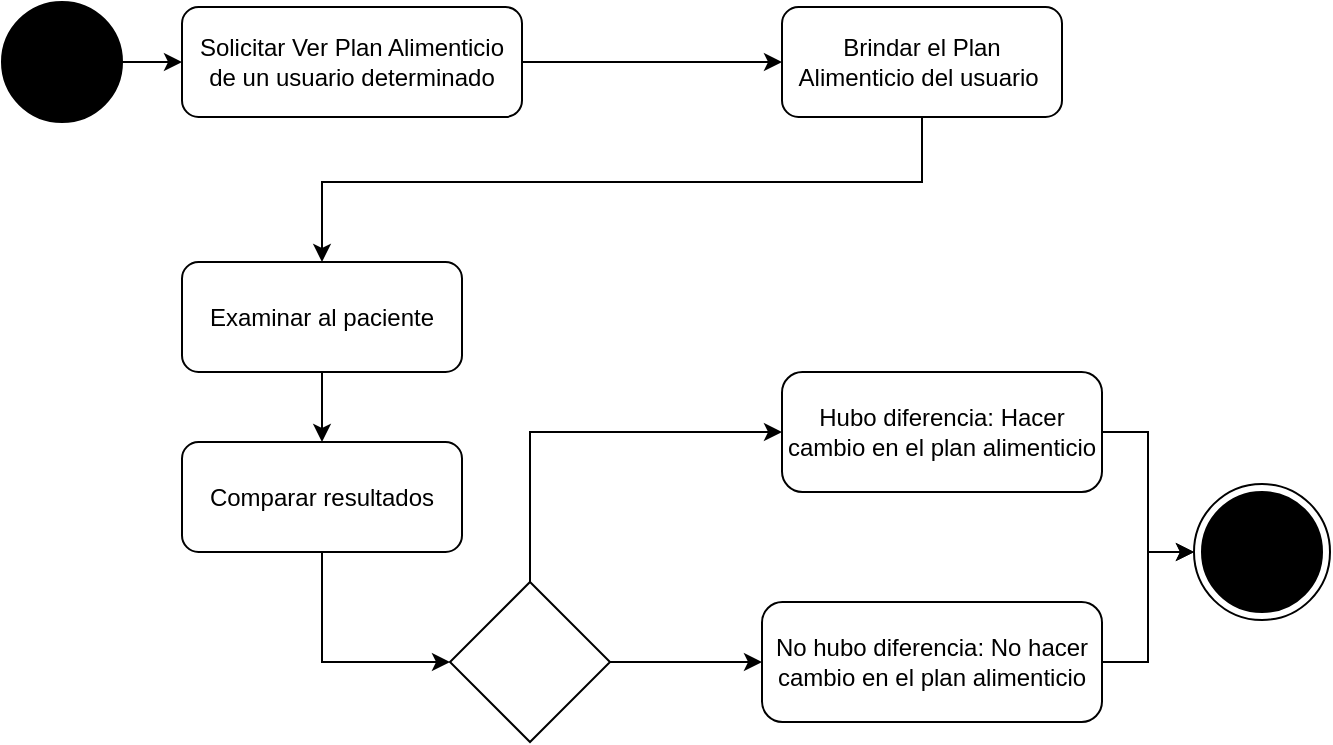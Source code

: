 <mxfile version="13.7.9" type="device"><diagram id="uO2o0IsOIzcnIkZ_IWPJ" name="Página-1"><mxGraphModel dx="723" dy="420" grid="1" gridSize="10" guides="1" tooltips="1" connect="1" arrows="1" fold="1" page="1" pageScale="1" pageWidth="827" pageHeight="1169" math="0" shadow="0"><root><mxCell id="0"/><mxCell id="1" parent="0"/><mxCell id="BSfdICw7tZGzUc7Lg-pI-4" style="edgeStyle=orthogonalEdgeStyle;rounded=0;orthogonalLoop=1;jettySize=auto;html=1;entryX=0;entryY=0.5;entryDx=0;entryDy=0;" edge="1" parent="1" source="BSfdICw7tZGzUc7Lg-pI-2" target="BSfdICw7tZGzUc7Lg-pI-3"><mxGeometry relative="1" as="geometry"/></mxCell><mxCell id="BSfdICw7tZGzUc7Lg-pI-2" value="" style="ellipse;whiteSpace=wrap;html=1;aspect=fixed;fillColor=#000000;" vertex="1" parent="1"><mxGeometry x="110" y="130" width="60" height="60" as="geometry"/></mxCell><mxCell id="BSfdICw7tZGzUc7Lg-pI-6" value="" style="edgeStyle=orthogonalEdgeStyle;rounded=0;orthogonalLoop=1;jettySize=auto;html=1;" edge="1" parent="1" source="BSfdICw7tZGzUc7Lg-pI-3" target="BSfdICw7tZGzUc7Lg-pI-5"><mxGeometry relative="1" as="geometry"/></mxCell><mxCell id="BSfdICw7tZGzUc7Lg-pI-3" value="Solicitar Ver Plan Alimenticio de un usuario determinado" style="rounded=1;whiteSpace=wrap;html=1;fillColor=#FFFFFF;" vertex="1" parent="1"><mxGeometry x="200" y="132.5" width="170" height="55" as="geometry"/></mxCell><mxCell id="BSfdICw7tZGzUc7Lg-pI-9" value="" style="edgeStyle=orthogonalEdgeStyle;rounded=0;orthogonalLoop=1;jettySize=auto;html=1;" edge="1" parent="1" source="BSfdICw7tZGzUc7Lg-pI-5" target="BSfdICw7tZGzUc7Lg-pI-8"><mxGeometry relative="1" as="geometry"><Array as="points"><mxPoint x="570" y="220"/><mxPoint x="270" y="220"/></Array></mxGeometry></mxCell><mxCell id="BSfdICw7tZGzUc7Lg-pI-5" value="Brindar el Plan Alimenticio del usuario&amp;nbsp;" style="rounded=1;whiteSpace=wrap;html=1;fillColor=#FFFFFF;" vertex="1" parent="1"><mxGeometry x="500" y="132.5" width="140" height="55" as="geometry"/></mxCell><mxCell id="BSfdICw7tZGzUc7Lg-pI-11" value="" style="edgeStyle=orthogonalEdgeStyle;rounded=0;orthogonalLoop=1;jettySize=auto;html=1;" edge="1" parent="1" source="BSfdICw7tZGzUc7Lg-pI-8" target="BSfdICw7tZGzUc7Lg-pI-10"><mxGeometry relative="1" as="geometry"/></mxCell><mxCell id="BSfdICw7tZGzUc7Lg-pI-8" value="Examinar al paciente" style="rounded=1;whiteSpace=wrap;html=1;fillColor=#FFFFFF;" vertex="1" parent="1"><mxGeometry x="200" y="260" width="140" height="55" as="geometry"/></mxCell><mxCell id="BSfdICw7tZGzUc7Lg-pI-13" value="" style="edgeStyle=orthogonalEdgeStyle;rounded=0;orthogonalLoop=1;jettySize=auto;html=1;entryX=0;entryY=0.5;entryDx=0;entryDy=0;" edge="1" parent="1" source="BSfdICw7tZGzUc7Lg-pI-10" target="BSfdICw7tZGzUc7Lg-pI-12"><mxGeometry relative="1" as="geometry"/></mxCell><mxCell id="BSfdICw7tZGzUc7Lg-pI-10" value="Comparar resultados" style="rounded=1;whiteSpace=wrap;html=1;fillColor=#FFFFFF;" vertex="1" parent="1"><mxGeometry x="200" y="350" width="140" height="55" as="geometry"/></mxCell><mxCell id="BSfdICw7tZGzUc7Lg-pI-17" value="" style="edgeStyle=orthogonalEdgeStyle;rounded=0;orthogonalLoop=1;jettySize=auto;html=1;entryX=0;entryY=0.5;entryDx=0;entryDy=0;exitX=0.5;exitY=0;exitDx=0;exitDy=0;" edge="1" parent="1" source="BSfdICw7tZGzUc7Lg-pI-12" target="BSfdICw7tZGzUc7Lg-pI-16"><mxGeometry relative="1" as="geometry"><Array as="points"><mxPoint x="374" y="345"/></Array></mxGeometry></mxCell><mxCell id="BSfdICw7tZGzUc7Lg-pI-20" style="edgeStyle=orthogonalEdgeStyle;rounded=0;orthogonalLoop=1;jettySize=auto;html=1;exitX=1;exitY=0.5;exitDx=0;exitDy=0;entryX=0;entryY=0.5;entryDx=0;entryDy=0;" edge="1" parent="1" source="BSfdICw7tZGzUc7Lg-pI-12" target="BSfdICw7tZGzUc7Lg-pI-19"><mxGeometry relative="1" as="geometry"/></mxCell><mxCell id="BSfdICw7tZGzUc7Lg-pI-12" value="" style="rhombus;whiteSpace=wrap;html=1;rounded=1;fillColor=#FFFFFF;arcSize=0;" vertex="1" parent="1"><mxGeometry x="334" y="420" width="80" height="80" as="geometry"/></mxCell><mxCell id="BSfdICw7tZGzUc7Lg-pI-27" style="edgeStyle=orthogonalEdgeStyle;rounded=0;orthogonalLoop=1;jettySize=auto;html=1;exitX=1;exitY=0.5;exitDx=0;exitDy=0;entryX=0;entryY=0.5;entryDx=0;entryDy=0;" edge="1" parent="1" source="BSfdICw7tZGzUc7Lg-pI-16" target="BSfdICw7tZGzUc7Lg-pI-23"><mxGeometry relative="1" as="geometry"/></mxCell><mxCell id="BSfdICw7tZGzUc7Lg-pI-16" value="Hubo diferencia: Hacer cambio en el plan alimenticio" style="whiteSpace=wrap;html=1;rounded=1;fillColor=#FFFFFF;arcSize=17;" vertex="1" parent="1"><mxGeometry x="500" y="315" width="160" height="60" as="geometry"/></mxCell><mxCell id="BSfdICw7tZGzUc7Lg-pI-25" style="edgeStyle=orthogonalEdgeStyle;rounded=0;orthogonalLoop=1;jettySize=auto;html=1;entryX=0;entryY=0.5;entryDx=0;entryDy=0;" edge="1" parent="1" source="BSfdICw7tZGzUc7Lg-pI-19" target="BSfdICw7tZGzUc7Lg-pI-23"><mxGeometry relative="1" as="geometry"/></mxCell><mxCell id="BSfdICw7tZGzUc7Lg-pI-19" value="No hubo diferencia: No hacer cambio en el plan alimenticio" style="whiteSpace=wrap;html=1;rounded=1;fillColor=#FFFFFF;arcSize=17;" vertex="1" parent="1"><mxGeometry x="490" y="430" width="170" height="60" as="geometry"/></mxCell><mxCell id="BSfdICw7tZGzUc7Lg-pI-22" value="" style="ellipse;whiteSpace=wrap;html=1;aspect=fixed;fillColor=#000000;" vertex="1" parent="1"><mxGeometry x="710" y="375" width="60" height="60" as="geometry"/></mxCell><mxCell id="BSfdICw7tZGzUc7Lg-pI-23" value="" style="ellipse;whiteSpace=wrap;html=1;aspect=fixed;fillColor=none;" vertex="1" parent="1"><mxGeometry x="706" y="371" width="68" height="68" as="geometry"/></mxCell></root></mxGraphModel></diagram></mxfile>
